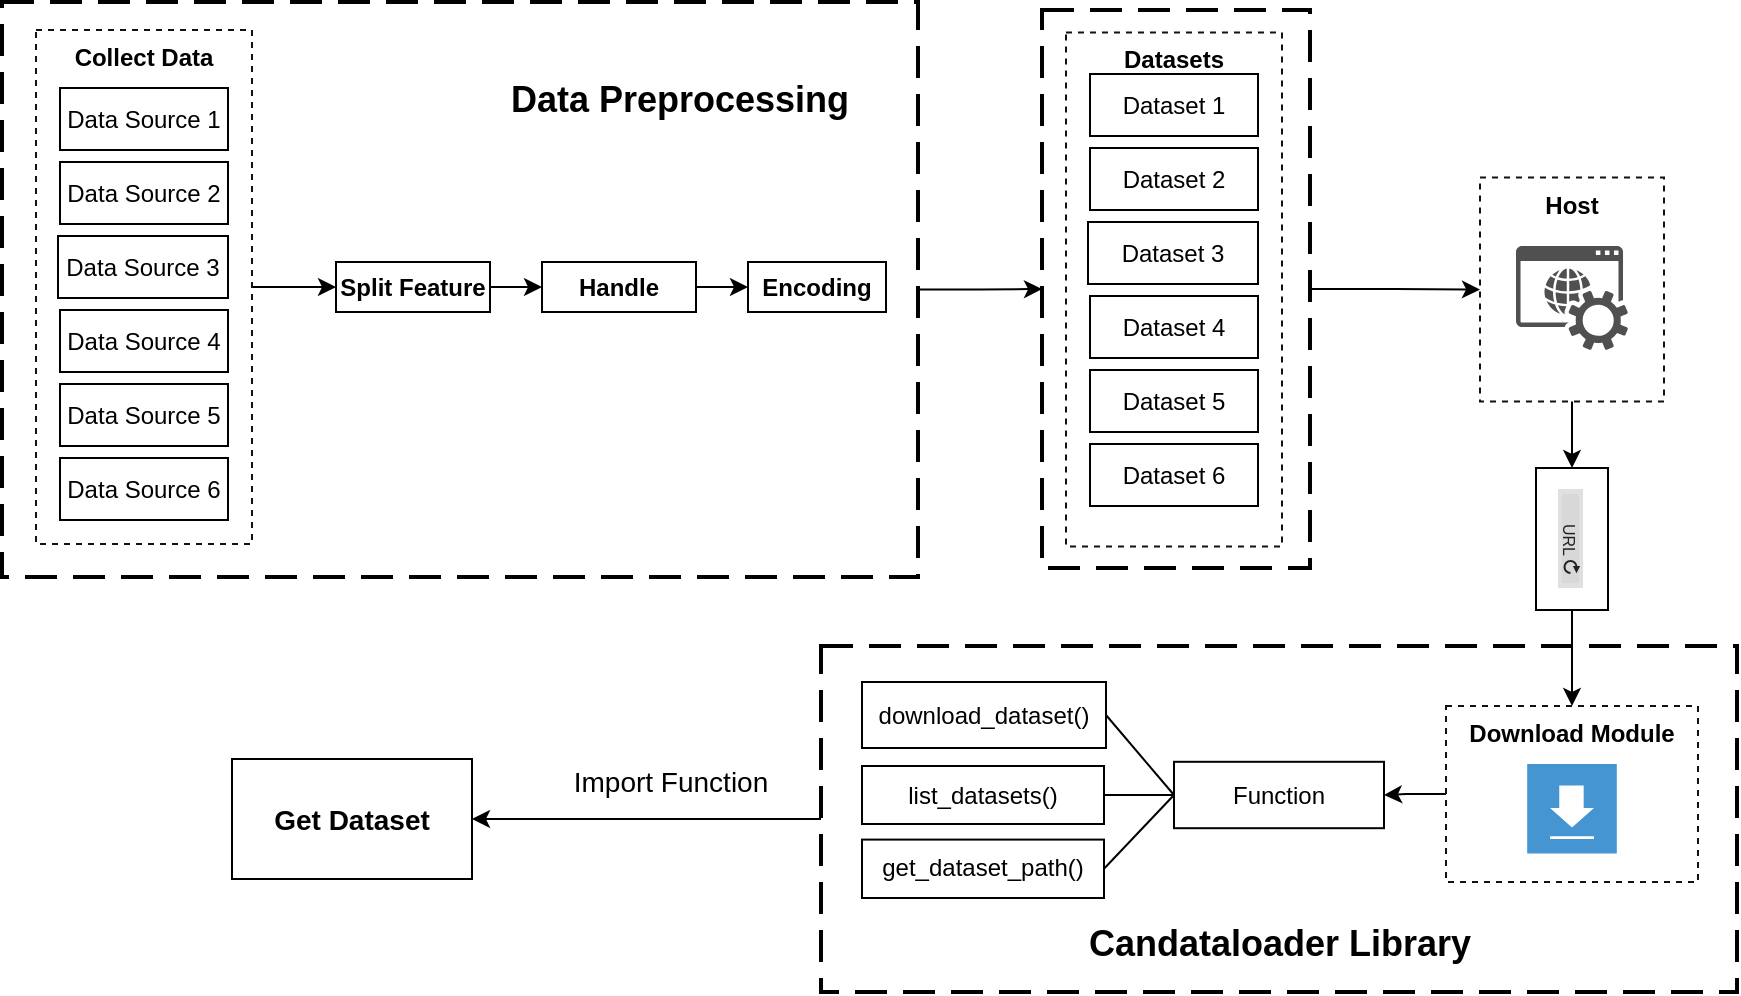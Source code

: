 <mxfile version="21.5.1" type="github">
  <diagram name="Trang-1" id="8WPnezDn6ww9EdxV7W4L">
    <mxGraphModel dx="1434" dy="774" grid="0" gridSize="10" guides="1" tooltips="1" connect="1" arrows="1" fold="1" page="1" pageScale="1" pageWidth="3000" pageHeight="5000" math="0" shadow="0">
      <root>
        <mxCell id="0" />
        <mxCell id="1" parent="0" />
        <mxCell id="tIdSaeZlRLGK4tlZDi9s-43" value="" style="rounded=0;whiteSpace=wrap;html=1;" vertex="1" parent="1">
          <mxGeometry x="896" y="380" width="36" height="71" as="geometry" />
        </mxCell>
        <mxCell id="tIdSaeZlRLGK4tlZDi9s-44" value="" style="edgeStyle=orthogonalEdgeStyle;rounded=0;orthogonalLoop=1;jettySize=auto;html=1;" edge="1" parent="1" source="tIdSaeZlRLGK4tlZDi9s-30" target="tIdSaeZlRLGK4tlZDi9s-43">
          <mxGeometry relative="1" as="geometry" />
        </mxCell>
        <mxCell id="tIdSaeZlRLGK4tlZDi9s-30" value="&lt;font style=&quot;&quot; color=&quot;#000000&quot;&gt;&lt;b&gt;Host&lt;/b&gt;&lt;/font&gt;" style="fillColor=none;strokeColor=#111212;dashed=1;verticalAlign=top;fontStyle=0;fontColor=#147EBA;whiteSpace=wrap;html=1;" vertex="1" parent="1">
          <mxGeometry x="868" y="234.75" width="92" height="112" as="geometry" />
        </mxCell>
        <mxCell id="tIdSaeZlRLGK4tlZDi9s-12" value="" style="rounded=1;arcSize=0;dashed=1;strokeColor=#000000;fillColor=none;gradientColor=none;dashPattern=8 4;strokeWidth=2;fontColor=#000000;" vertex="1" parent="1">
          <mxGeometry x="129" y="147" width="458" height="287.5" as="geometry" />
        </mxCell>
        <mxCell id="tIdSaeZlRLGK4tlZDi9s-14" value="" style="edgeStyle=orthogonalEdgeStyle;rounded=0;orthogonalLoop=1;jettySize=auto;html=1;" edge="1" parent="1" source="tIdSaeZlRLGK4tlZDi9s-7" target="tIdSaeZlRLGK4tlZDi9s-8">
          <mxGeometry relative="1" as="geometry" />
        </mxCell>
        <mxCell id="tIdSaeZlRLGK4tlZDi9s-7" value="&lt;b&gt;&lt;font color=&quot;#000000&quot;&gt;Collect Data&lt;/font&gt;&lt;/b&gt;" style="fillColor=none;strokeColor=#111212;dashed=1;verticalAlign=top;fontStyle=0;fontColor=#147EBA;whiteSpace=wrap;html=1;" vertex="1" parent="1">
          <mxGeometry x="146" y="161" width="108" height="257" as="geometry" />
        </mxCell>
        <mxCell id="tIdSaeZlRLGK4tlZDi9s-1" value="Data Source 1" style="rounded=0;whiteSpace=wrap;html=1;" vertex="1" parent="1">
          <mxGeometry x="158" y="190" width="84" height="31" as="geometry" />
        </mxCell>
        <mxCell id="tIdSaeZlRLGK4tlZDi9s-2" value="Data Source&amp;nbsp;2" style="rounded=0;whiteSpace=wrap;html=1;" vertex="1" parent="1">
          <mxGeometry x="158" y="227" width="84" height="31" as="geometry" />
        </mxCell>
        <mxCell id="tIdSaeZlRLGK4tlZDi9s-3" value="Data Source&amp;nbsp;3" style="rounded=0;whiteSpace=wrap;html=1;" vertex="1" parent="1">
          <mxGeometry x="157" y="264" width="85" height="31" as="geometry" />
        </mxCell>
        <mxCell id="tIdSaeZlRLGK4tlZDi9s-4" value="Data Source&amp;nbsp;4" style="rounded=0;whiteSpace=wrap;html=1;" vertex="1" parent="1">
          <mxGeometry x="158" y="301" width="84" height="31" as="geometry" />
        </mxCell>
        <mxCell id="tIdSaeZlRLGK4tlZDi9s-5" value="Data Source&amp;nbsp;5" style="rounded=0;whiteSpace=wrap;html=1;" vertex="1" parent="1">
          <mxGeometry x="158" y="338" width="84" height="31" as="geometry" />
        </mxCell>
        <mxCell id="tIdSaeZlRLGK4tlZDi9s-6" value="Data Source&amp;nbsp;6" style="rounded=0;whiteSpace=wrap;html=1;" vertex="1" parent="1">
          <mxGeometry x="158" y="375" width="84" height="31" as="geometry" />
        </mxCell>
        <mxCell id="tIdSaeZlRLGK4tlZDi9s-15" value="" style="edgeStyle=orthogonalEdgeStyle;rounded=0;orthogonalLoop=1;jettySize=auto;html=1;" edge="1" parent="1" source="tIdSaeZlRLGK4tlZDi9s-8" target="tIdSaeZlRLGK4tlZDi9s-9">
          <mxGeometry relative="1" as="geometry" />
        </mxCell>
        <mxCell id="tIdSaeZlRLGK4tlZDi9s-8" value="&lt;b&gt;Split Feature&lt;/b&gt;" style="rounded=0;whiteSpace=wrap;html=1;" vertex="1" parent="1">
          <mxGeometry x="296" y="277" width="77" height="25" as="geometry" />
        </mxCell>
        <mxCell id="tIdSaeZlRLGK4tlZDi9s-16" value="" style="edgeStyle=orthogonalEdgeStyle;rounded=0;orthogonalLoop=1;jettySize=auto;html=1;" edge="1" parent="1" source="tIdSaeZlRLGK4tlZDi9s-9" target="tIdSaeZlRLGK4tlZDi9s-11">
          <mxGeometry relative="1" as="geometry" />
        </mxCell>
        <mxCell id="tIdSaeZlRLGK4tlZDi9s-9" value="&lt;b&gt;Handle&lt;/b&gt;" style="rounded=0;whiteSpace=wrap;html=1;" vertex="1" parent="1">
          <mxGeometry x="399" y="277" width="77" height="25" as="geometry" />
        </mxCell>
        <mxCell id="tIdSaeZlRLGK4tlZDi9s-11" value="&lt;b&gt;Encoding&lt;/b&gt;" style="rounded=0;whiteSpace=wrap;html=1;" vertex="1" parent="1">
          <mxGeometry x="502" y="277" width="69" height="25" as="geometry" />
        </mxCell>
        <mxCell id="tIdSaeZlRLGK4tlZDi9s-13" value="&lt;font style=&quot;font-size: 18px;&quot;&gt;&lt;b style=&quot;&quot;&gt;Data Preprocessing&lt;/b&gt;&lt;/font&gt;" style="text;html=1;strokeColor=none;fillColor=none;align=center;verticalAlign=middle;whiteSpace=wrap;rounded=0;" vertex="1" parent="1">
          <mxGeometry x="377" y="181" width="182" height="30" as="geometry" />
        </mxCell>
        <mxCell id="tIdSaeZlRLGK4tlZDi9s-18" value="" style="edgeStyle=orthogonalEdgeStyle;rounded=0;orthogonalLoop=1;jettySize=auto;html=1;" edge="1" parent="1" source="tIdSaeZlRLGK4tlZDi9s-12" target="tIdSaeZlRLGK4tlZDi9s-17">
          <mxGeometry relative="1" as="geometry" />
        </mxCell>
        <mxCell id="tIdSaeZlRLGK4tlZDi9s-31" value="" style="edgeStyle=orthogonalEdgeStyle;rounded=0;orthogonalLoop=1;jettySize=auto;html=1;entryX=0;entryY=0.5;entryDx=0;entryDy=0;" edge="1" parent="1" source="tIdSaeZlRLGK4tlZDi9s-17" target="tIdSaeZlRLGK4tlZDi9s-30">
          <mxGeometry relative="1" as="geometry" />
        </mxCell>
        <mxCell id="tIdSaeZlRLGK4tlZDi9s-17" value="" style="whiteSpace=wrap;html=1;fillColor=none;strokeColor=#000000;fontColor=#000000;rounded=1;arcSize=0;dashed=1;gradientColor=none;dashPattern=8 4;strokeWidth=2;" vertex="1" parent="1">
          <mxGeometry x="649" y="151" width="134" height="279" as="geometry" />
        </mxCell>
        <mxCell id="tIdSaeZlRLGK4tlZDi9s-19" value="&lt;b&gt;&lt;font color=&quot;#000000&quot;&gt;Datasets&lt;/font&gt;&lt;/b&gt;" style="fillColor=none;strokeColor=#111212;dashed=1;verticalAlign=top;fontStyle=0;fontColor=#147EBA;whiteSpace=wrap;html=1;" vertex="1" parent="1">
          <mxGeometry x="661" y="162.25" width="108" height="257" as="geometry" />
        </mxCell>
        <mxCell id="tIdSaeZlRLGK4tlZDi9s-20" value="Dataset 1" style="rounded=0;whiteSpace=wrap;html=1;" vertex="1" parent="1">
          <mxGeometry x="673" y="183" width="84" height="31" as="geometry" />
        </mxCell>
        <mxCell id="tIdSaeZlRLGK4tlZDi9s-21" value="Dataset 2" style="rounded=0;whiteSpace=wrap;html=1;" vertex="1" parent="1">
          <mxGeometry x="673" y="220" width="84" height="31" as="geometry" />
        </mxCell>
        <mxCell id="tIdSaeZlRLGK4tlZDi9s-22" value="Dataset 3" style="rounded=0;whiteSpace=wrap;html=1;" vertex="1" parent="1">
          <mxGeometry x="672" y="257" width="85" height="31" as="geometry" />
        </mxCell>
        <mxCell id="tIdSaeZlRLGK4tlZDi9s-23" value="Dataset 4" style="rounded=0;whiteSpace=wrap;html=1;" vertex="1" parent="1">
          <mxGeometry x="673" y="294" width="84" height="31" as="geometry" />
        </mxCell>
        <mxCell id="tIdSaeZlRLGK4tlZDi9s-24" value="Dataset 5" style="rounded=0;whiteSpace=wrap;html=1;" vertex="1" parent="1">
          <mxGeometry x="673" y="331" width="84" height="31" as="geometry" />
        </mxCell>
        <mxCell id="tIdSaeZlRLGK4tlZDi9s-25" value="Dataset 6" style="rounded=0;whiteSpace=wrap;html=1;" vertex="1" parent="1">
          <mxGeometry x="673" y="368" width="84" height="31" as="geometry" />
        </mxCell>
        <mxCell id="tIdSaeZlRLGK4tlZDi9s-28" value="" style="sketch=0;pointerEvents=1;shadow=0;dashed=0;html=1;strokeColor=none;fillColor=#505050;labelPosition=center;verticalLabelPosition=bottom;verticalAlign=top;outlineConnect=0;align=center;shape=mxgraph.office.services.online_hosted_services;" vertex="1" parent="1">
          <mxGeometry x="886" y="269" width="56" height="52" as="geometry" />
        </mxCell>
        <mxCell id="tIdSaeZlRLGK4tlZDi9s-35" value="URL" style="html=1;strokeWidth=1;shadow=0;dashed=0;shape=mxgraph.ios7ui.url;fillColor=#e0e0e0;strokeColor=#c0c0c0;buttonText=;strokeColor2=#222222;fontColor=#222222;fontSize=8;spacingTop=2;align=center;whiteSpace=wrap;rotation=90;" vertex="1" parent="1">
          <mxGeometry x="888.5" y="409" width="49.5" height="12.5" as="geometry" />
        </mxCell>
        <mxCell id="tIdSaeZlRLGK4tlZDi9s-40" value="" style="shadow=0;dashed=0;html=1;strokeColor=none;fillColor=#4495D1;labelPosition=center;verticalLabelPosition=bottom;verticalAlign=top;align=center;outlineConnect=0;shape=mxgraph.veeam.2d.download;" vertex="1" parent="1">
          <mxGeometry x="891.6" y="528" width="44.8" height="44.8" as="geometry" />
        </mxCell>
        <mxCell id="tIdSaeZlRLGK4tlZDi9s-46" value="" style="edgeStyle=orthogonalEdgeStyle;rounded=0;orthogonalLoop=1;jettySize=auto;html=1;" edge="1" parent="1" source="tIdSaeZlRLGK4tlZDi9s-43" target="tIdSaeZlRLGK4tlZDi9s-41">
          <mxGeometry relative="1" as="geometry" />
        </mxCell>
        <mxCell id="tIdSaeZlRLGK4tlZDi9s-63" value="" style="edgeStyle=orthogonalEdgeStyle;rounded=0;orthogonalLoop=1;jettySize=auto;html=1;" edge="1" parent="1" source="tIdSaeZlRLGK4tlZDi9s-41" target="tIdSaeZlRLGK4tlZDi9s-58">
          <mxGeometry relative="1" as="geometry" />
        </mxCell>
        <mxCell id="tIdSaeZlRLGK4tlZDi9s-41" value="&lt;b&gt;&lt;font color=&quot;#000000&quot;&gt;Download Module&lt;/font&gt;&lt;/b&gt;" style="fillColor=none;strokeColor=#111212;dashed=1;verticalAlign=top;fontStyle=0;fontColor=#147EBA;whiteSpace=wrap;html=1;" vertex="1" parent="1">
          <mxGeometry x="851" y="499" width="126" height="88" as="geometry" />
        </mxCell>
        <mxCell id="tIdSaeZlRLGK4tlZDi9s-54" value="get_dataset_path()" style="rounded=0;whiteSpace=wrap;html=1;" vertex="1" parent="1">
          <mxGeometry x="559" y="565.8" width="121" height="29.2" as="geometry" />
        </mxCell>
        <mxCell id="tIdSaeZlRLGK4tlZDi9s-56" value="list_datasets()" style="rounded=0;whiteSpace=wrap;html=1;" vertex="1" parent="1">
          <mxGeometry x="559" y="529" width="121" height="29" as="geometry" />
        </mxCell>
        <mxCell id="tIdSaeZlRLGK4tlZDi9s-57" value="download_dataset()" style="rounded=0;whiteSpace=wrap;html=1;" vertex="1" parent="1">
          <mxGeometry x="559" y="487" width="122" height="33" as="geometry" />
        </mxCell>
        <mxCell id="tIdSaeZlRLGK4tlZDi9s-58" value="Function" style="rounded=0;whiteSpace=wrap;html=1;" vertex="1" parent="1">
          <mxGeometry x="715" y="526.9" width="105" height="33.2" as="geometry" />
        </mxCell>
        <mxCell id="tIdSaeZlRLGK4tlZDi9s-60" value="" style="endArrow=none;html=1;rounded=0;exitX=0;exitY=0.5;exitDx=0;exitDy=0;entryX=1;entryY=0.5;entryDx=0;entryDy=0;" edge="1" parent="1" source="tIdSaeZlRLGK4tlZDi9s-58" target="tIdSaeZlRLGK4tlZDi9s-57">
          <mxGeometry width="50" height="50" relative="1" as="geometry">
            <mxPoint x="903" y="401" as="sourcePoint" />
            <mxPoint x="953" y="351" as="targetPoint" />
          </mxGeometry>
        </mxCell>
        <mxCell id="tIdSaeZlRLGK4tlZDi9s-61" value="" style="endArrow=none;html=1;rounded=0;entryX=1;entryY=0.5;entryDx=0;entryDy=0;exitX=0;exitY=0.5;exitDx=0;exitDy=0;" edge="1" parent="1" source="tIdSaeZlRLGK4tlZDi9s-58" target="tIdSaeZlRLGK4tlZDi9s-56">
          <mxGeometry width="50" height="50" relative="1" as="geometry">
            <mxPoint x="903" y="401" as="sourcePoint" />
            <mxPoint x="953" y="351" as="targetPoint" />
          </mxGeometry>
        </mxCell>
        <mxCell id="tIdSaeZlRLGK4tlZDi9s-62" value="" style="endArrow=none;html=1;rounded=0;entryX=0;entryY=0.5;entryDx=0;entryDy=0;exitX=1;exitY=0.5;exitDx=0;exitDy=0;" edge="1" parent="1" source="tIdSaeZlRLGK4tlZDi9s-54" target="tIdSaeZlRLGK4tlZDi9s-58">
          <mxGeometry width="50" height="50" relative="1" as="geometry">
            <mxPoint x="903" y="401" as="sourcePoint" />
            <mxPoint x="953" y="351" as="targetPoint" />
          </mxGeometry>
        </mxCell>
        <mxCell id="tIdSaeZlRLGK4tlZDi9s-69" value="" style="edgeStyle=orthogonalEdgeStyle;rounded=0;orthogonalLoop=1;jettySize=auto;html=1;" edge="1" parent="1" source="tIdSaeZlRLGK4tlZDi9s-64" target="tIdSaeZlRLGK4tlZDi9s-68">
          <mxGeometry relative="1" as="geometry" />
        </mxCell>
        <mxCell id="tIdSaeZlRLGK4tlZDi9s-64" value="" style="rounded=1;arcSize=0;dashed=1;strokeColor=#000000;fillColor=none;gradientColor=none;dashPattern=8 4;strokeWidth=2;fontColor=#000000;" vertex="1" parent="1">
          <mxGeometry x="538.5" y="469" width="458" height="173" as="geometry" />
        </mxCell>
        <mxCell id="tIdSaeZlRLGK4tlZDi9s-65" value="&lt;font style=&quot;font-size: 18px;&quot;&gt;&lt;b style=&quot;&quot;&gt;Candataloader Library&lt;/b&gt;&lt;/font&gt;" style="text;html=1;strokeColor=none;fillColor=none;align=center;verticalAlign=middle;whiteSpace=wrap;rounded=0;" vertex="1" parent="1">
          <mxGeometry x="661.5" y="603" width="212" height="30" as="geometry" />
        </mxCell>
        <mxCell id="tIdSaeZlRLGK4tlZDi9s-68" value="&lt;b&gt;&lt;font style=&quot;font-size: 14px;&quot;&gt;Get Dataset&lt;/font&gt;&lt;/b&gt;" style="rounded=0;whiteSpace=wrap;html=1;" vertex="1" parent="1">
          <mxGeometry x="244" y="525.5" width="120" height="60" as="geometry" />
        </mxCell>
        <mxCell id="tIdSaeZlRLGK4tlZDi9s-70" value="&lt;font style=&quot;font-size: 14px;&quot;&gt;Import Function&lt;/font&gt;" style="text;html=1;strokeColor=none;fillColor=none;align=center;verticalAlign=middle;whiteSpace=wrap;rounded=0;" vertex="1" parent="1">
          <mxGeometry x="404" y="522" width="119" height="30" as="geometry" />
        </mxCell>
      </root>
    </mxGraphModel>
  </diagram>
</mxfile>
